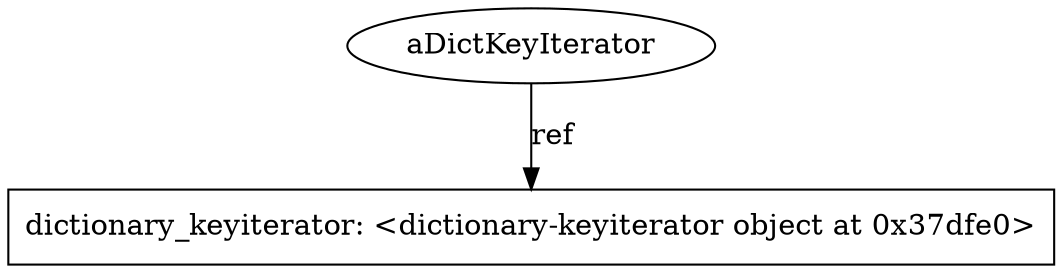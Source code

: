 digraph G {
    overlap=false;

    name3322728 [label="aDictKeyIterator", shape="ellipse"];
    dictionary_keyiterator3661792 [label="dictionary_keyiterator: <dictionary-keyiterator object at 0x37dfe0>", shape="box"];

    name3322728 -> dictionary_keyiterator3661792 [label="ref"];

}
